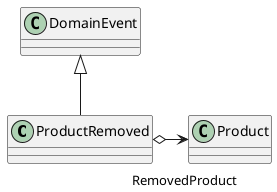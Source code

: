 @startuml
class ProductRemoved {
}
DomainEvent <|-- ProductRemoved
ProductRemoved o-> "RemovedProduct" Product
@enduml
